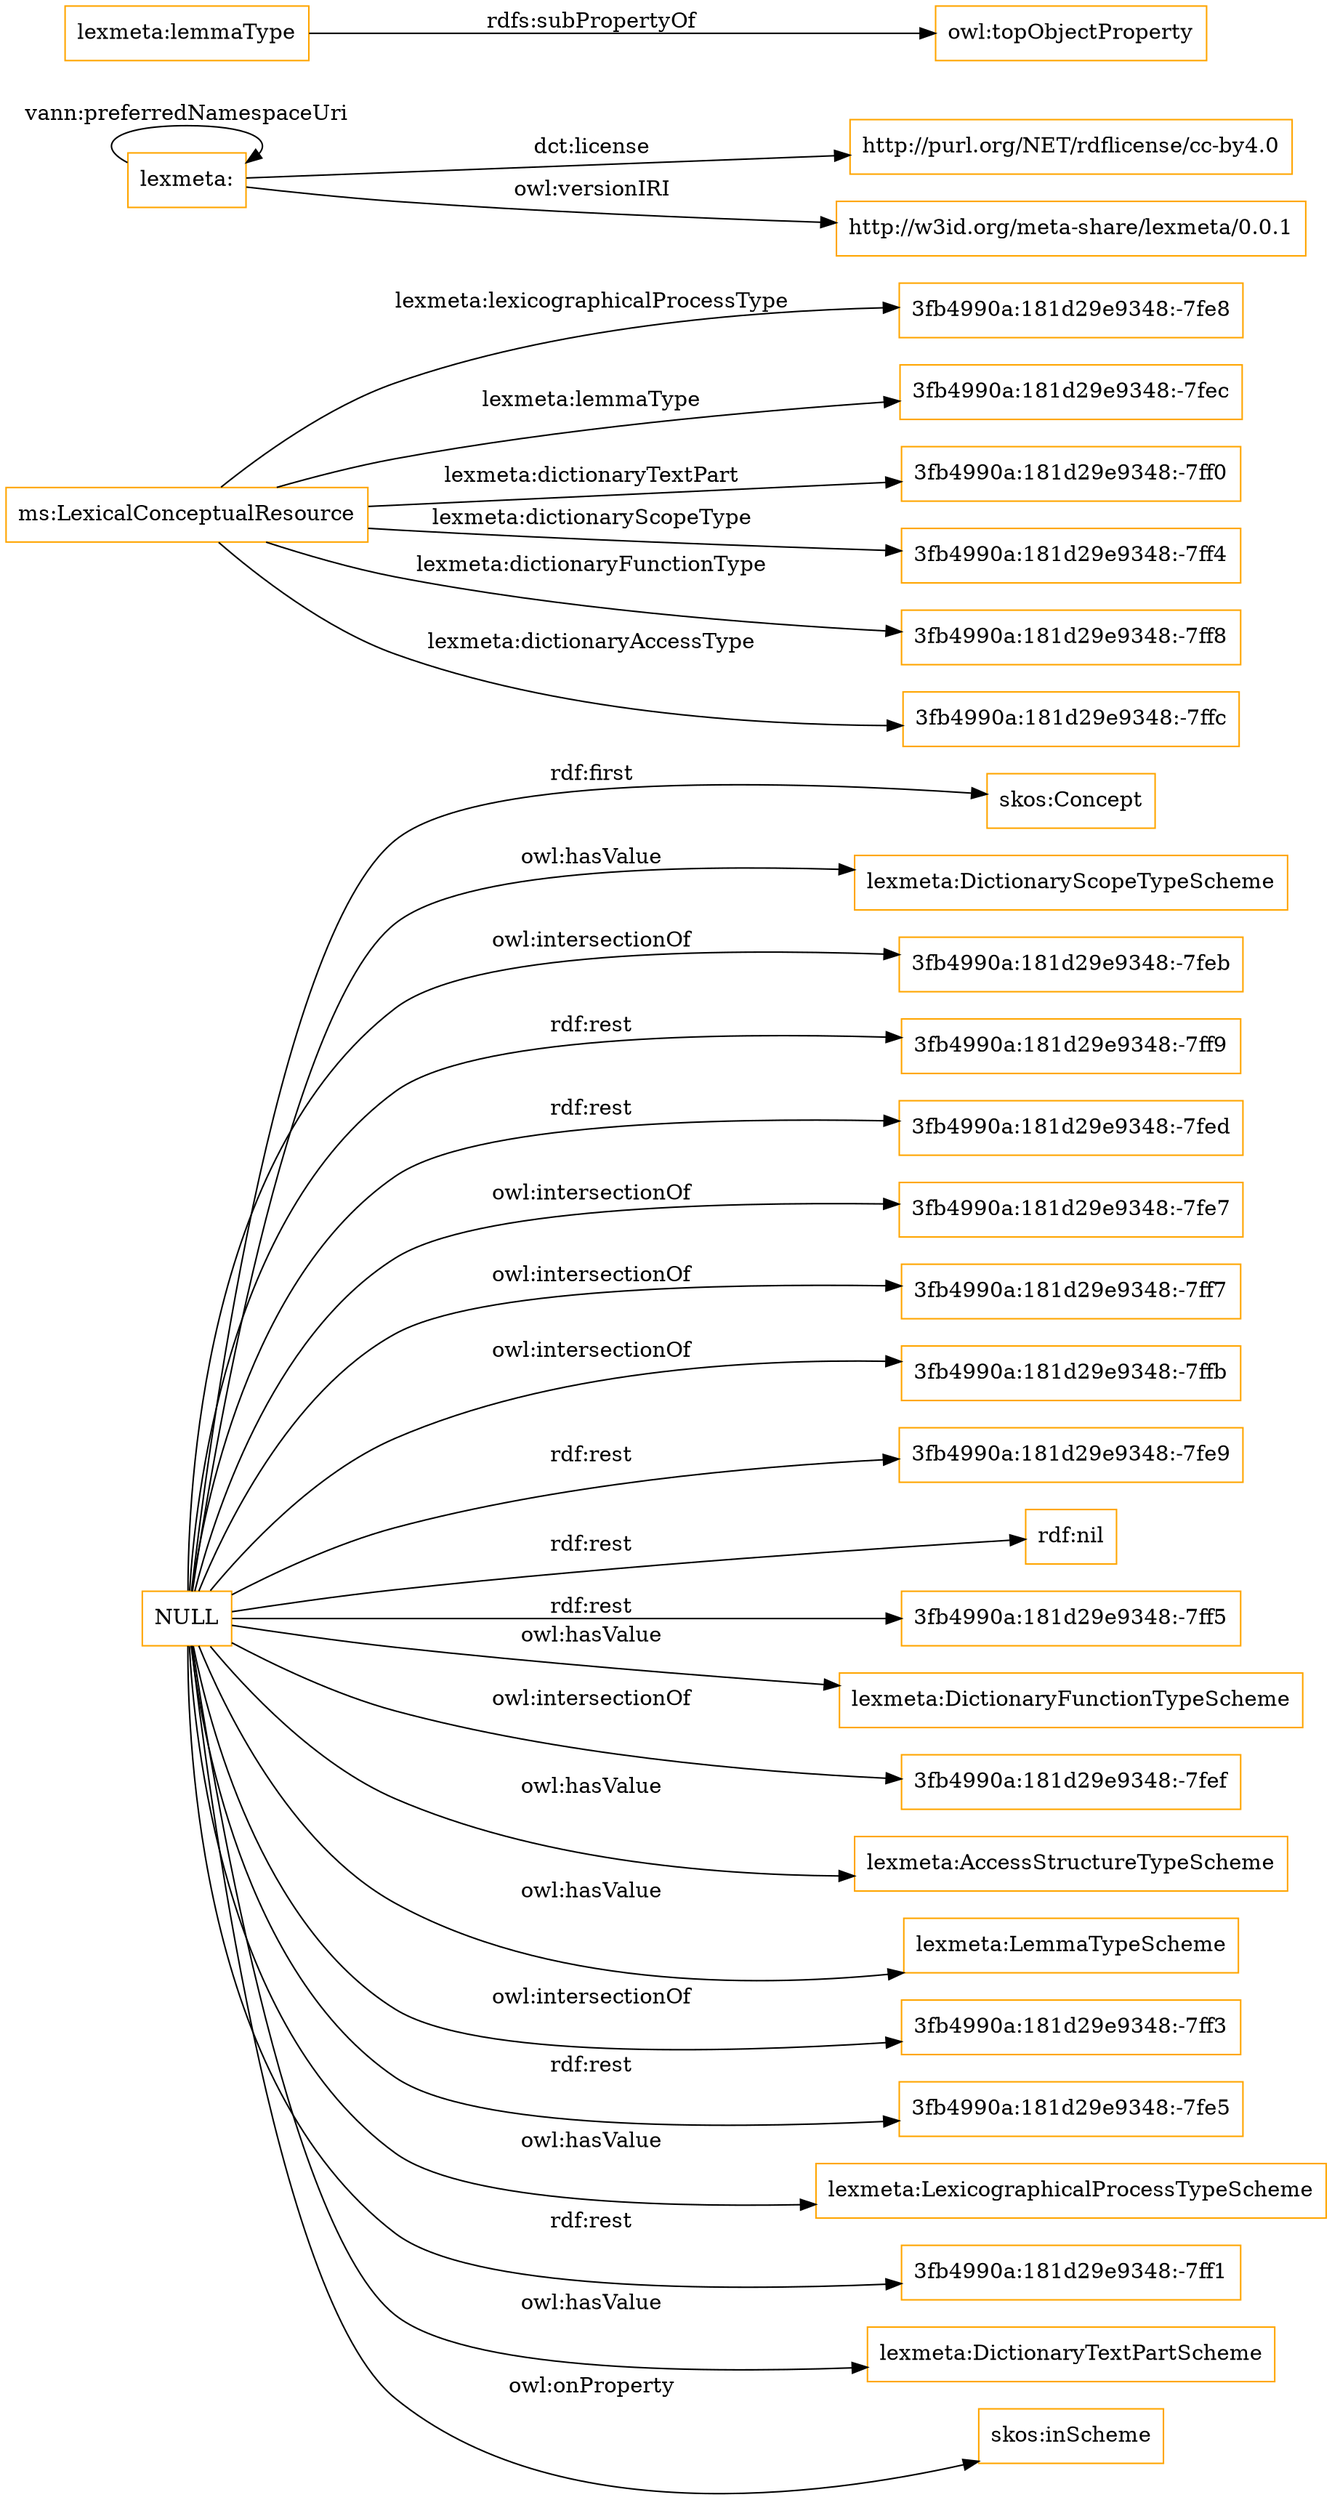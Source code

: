 digraph ar2dtool_diagram { 
rankdir=LR;
size="1501"
node [shape = rectangle, color="orange"]; "skos:Concept" "ms:LexicalConceptualResource" "3fb4990a:181d29e9348:-7fe8" "3fb4990a:181d29e9348:-7fec" "3fb4990a:181d29e9348:-7ff0" "3fb4990a:181d29e9348:-7ff4" "3fb4990a:181d29e9348:-7ff8" "3fb4990a:181d29e9348:-7ffc" ; /*classes style*/
	"lexmeta:" -> "http://purl.org/NET/rdflicense/cc-by4.0" [ label = "dct:license" ];
	"lexmeta:" -> "http://w3id.org/meta-share/lexmeta/0.0.1" [ label = "owl:versionIRI" ];
	"lexmeta:" -> "lexmeta:" [ label = "vann:preferredNamespaceUri" ];
	"NULL" -> "lexmeta:DictionaryScopeTypeScheme" [ label = "owl:hasValue" ];
	"NULL" -> "3fb4990a:181d29e9348:-7feb" [ label = "owl:intersectionOf" ];
	"NULL" -> "3fb4990a:181d29e9348:-7ff9" [ label = "rdf:rest" ];
	"NULL" -> "3fb4990a:181d29e9348:-7fed" [ label = "rdf:rest" ];
	"NULL" -> "3fb4990a:181d29e9348:-7fe7" [ label = "owl:intersectionOf" ];
	"NULL" -> "3fb4990a:181d29e9348:-7ff7" [ label = "owl:intersectionOf" ];
	"NULL" -> "3fb4990a:181d29e9348:-7ffb" [ label = "owl:intersectionOf" ];
	"NULL" -> "3fb4990a:181d29e9348:-7fe9" [ label = "rdf:rest" ];
	"NULL" -> "skos:Concept" [ label = "rdf:first" ];
	"NULL" -> "rdf:nil" [ label = "rdf:rest" ];
	"NULL" -> "3fb4990a:181d29e9348:-7ff5" [ label = "rdf:rest" ];
	"NULL" -> "lexmeta:DictionaryFunctionTypeScheme" [ label = "owl:hasValue" ];
	"NULL" -> "3fb4990a:181d29e9348:-7fef" [ label = "owl:intersectionOf" ];
	"NULL" -> "lexmeta:AccessStructureTypeScheme" [ label = "owl:hasValue" ];
	"NULL" -> "lexmeta:LemmaTypeScheme" [ label = "owl:hasValue" ];
	"NULL" -> "3fb4990a:181d29e9348:-7ff3" [ label = "owl:intersectionOf" ];
	"NULL" -> "3fb4990a:181d29e9348:-7fe5" [ label = "rdf:rest" ];
	"NULL" -> "lexmeta:LexicographicalProcessTypeScheme" [ label = "owl:hasValue" ];
	"NULL" -> "3fb4990a:181d29e9348:-7ff1" [ label = "rdf:rest" ];
	"NULL" -> "lexmeta:DictionaryTextPartScheme" [ label = "owl:hasValue" ];
	"NULL" -> "skos:inScheme" [ label = "owl:onProperty" ];
	"lexmeta:lemmaType" -> "owl:topObjectProperty" [ label = "rdfs:subPropertyOf" ];
	"ms:LexicalConceptualResource" -> "3fb4990a:181d29e9348:-7ffc" [ label = "lexmeta:dictionaryAccessType" ];
	"ms:LexicalConceptualResource" -> "3fb4990a:181d29e9348:-7fe8" [ label = "lexmeta:lexicographicalProcessType" ];
	"ms:LexicalConceptualResource" -> "3fb4990a:181d29e9348:-7ff4" [ label = "lexmeta:dictionaryScopeType" ];
	"ms:LexicalConceptualResource" -> "3fb4990a:181d29e9348:-7ff8" [ label = "lexmeta:dictionaryFunctionType" ];
	"ms:LexicalConceptualResource" -> "3fb4990a:181d29e9348:-7fec" [ label = "lexmeta:lemmaType" ];
	"ms:LexicalConceptualResource" -> "3fb4990a:181d29e9348:-7ff0" [ label = "lexmeta:dictionaryTextPart" ];

}
